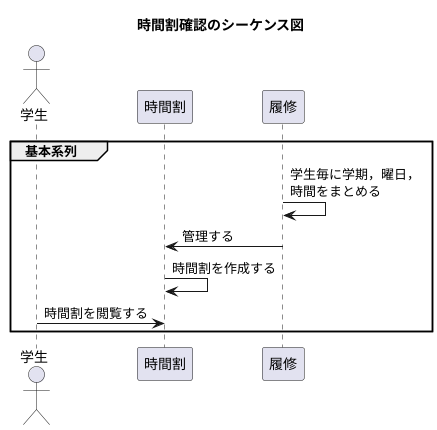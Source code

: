 
@startuml 時間割閲覧のシーケンス図
title 時間割確認のシーケンス図
'クラス等
actor 学生 as foo1
participant 時間割 as foo3
participant 履修 as foo2


group 基本系列
    foo2 -> foo2 : 学生毎に学期，曜日，\n時間をまとめる
    foo2 -> foo3 : 管理する
    foo3 -> foo3 : 時間割を作成する
    foo1 -> foo3 : 時間割を閲覧する
end

@enduml
